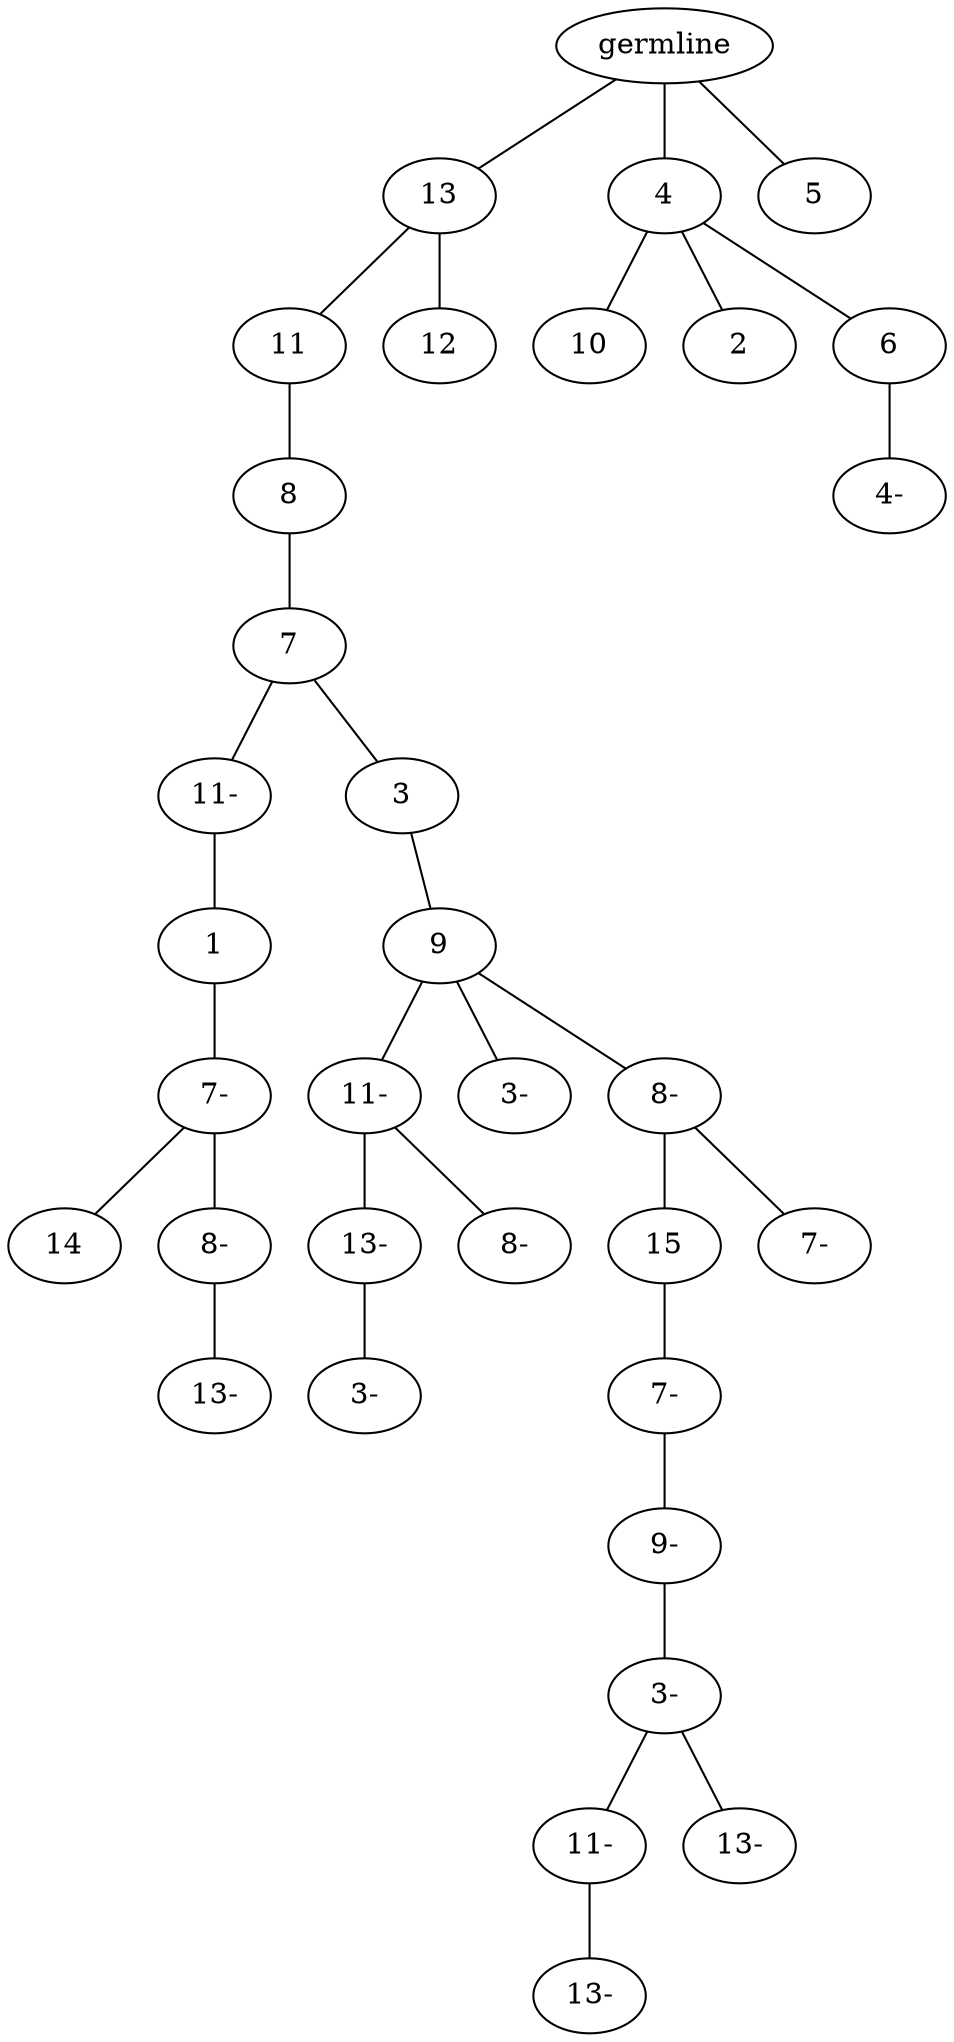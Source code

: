 graph tree {
    "140686157464576" [label="germline"];
    "140686157943808" [label="13"];
    "140686157757792" [label="11"];
    "140686157755008" [label="8"];
    "140686157734432" [label="7"];
    "140686157753216" [label="11-"];
    "140686157753072" [label="1"];
    "140686157733648" [label="7-"];
    "140686158129232" [label="14"];
    "140686158127168" [label="8-"];
    "140686158221952" [label="13-"];
    "140686157752016" [label="3"];
    "140686157732016" [label="9"];
    "140686158084704" [label="11-"];
    "140686158085952" [label="13-"];
    "140686158074784" [label="3-"];
    "140686158076656" [label="8-"];
    "140686158082640" [label="3-"];
    "140686158085280" [label="8-"];
    "140686158132848" [label="15"];
    "140686157995984" [label="7-"];
    "140686157992192" [label="9-"];
    "140686158208304" [label="3-"];
    "140686158206528" [label="11-"];
    "140686158207152" [label="13-"];
    "140686158208928" [label="13-"];
    "140686158132752" [label="7-"];
    "140686157755440" [label="12"];
    "140686157944912" [label="4"];
    "140686157757552" [label="10"];
    "140686157754912" [label="2"];
    "140686157733504" [label="6"];
    "140686157735440" [label="4-"];
    "140686157921296" [label="5"];
    "140686157464576" -- "140686157943808";
    "140686157464576" -- "140686157944912";
    "140686157464576" -- "140686157921296";
    "140686157943808" -- "140686157757792";
    "140686157943808" -- "140686157755440";
    "140686157757792" -- "140686157755008";
    "140686157755008" -- "140686157734432";
    "140686157734432" -- "140686157753216";
    "140686157734432" -- "140686157752016";
    "140686157753216" -- "140686157753072";
    "140686157753072" -- "140686157733648";
    "140686157733648" -- "140686158129232";
    "140686157733648" -- "140686158127168";
    "140686158127168" -- "140686158221952";
    "140686157752016" -- "140686157732016";
    "140686157732016" -- "140686158084704";
    "140686157732016" -- "140686158082640";
    "140686157732016" -- "140686158085280";
    "140686158084704" -- "140686158085952";
    "140686158084704" -- "140686158076656";
    "140686158085952" -- "140686158074784";
    "140686158085280" -- "140686158132848";
    "140686158085280" -- "140686158132752";
    "140686158132848" -- "140686157995984";
    "140686157995984" -- "140686157992192";
    "140686157992192" -- "140686158208304";
    "140686158208304" -- "140686158206528";
    "140686158208304" -- "140686158208928";
    "140686158206528" -- "140686158207152";
    "140686157944912" -- "140686157757552";
    "140686157944912" -- "140686157754912";
    "140686157944912" -- "140686157733504";
    "140686157733504" -- "140686157735440";
}
